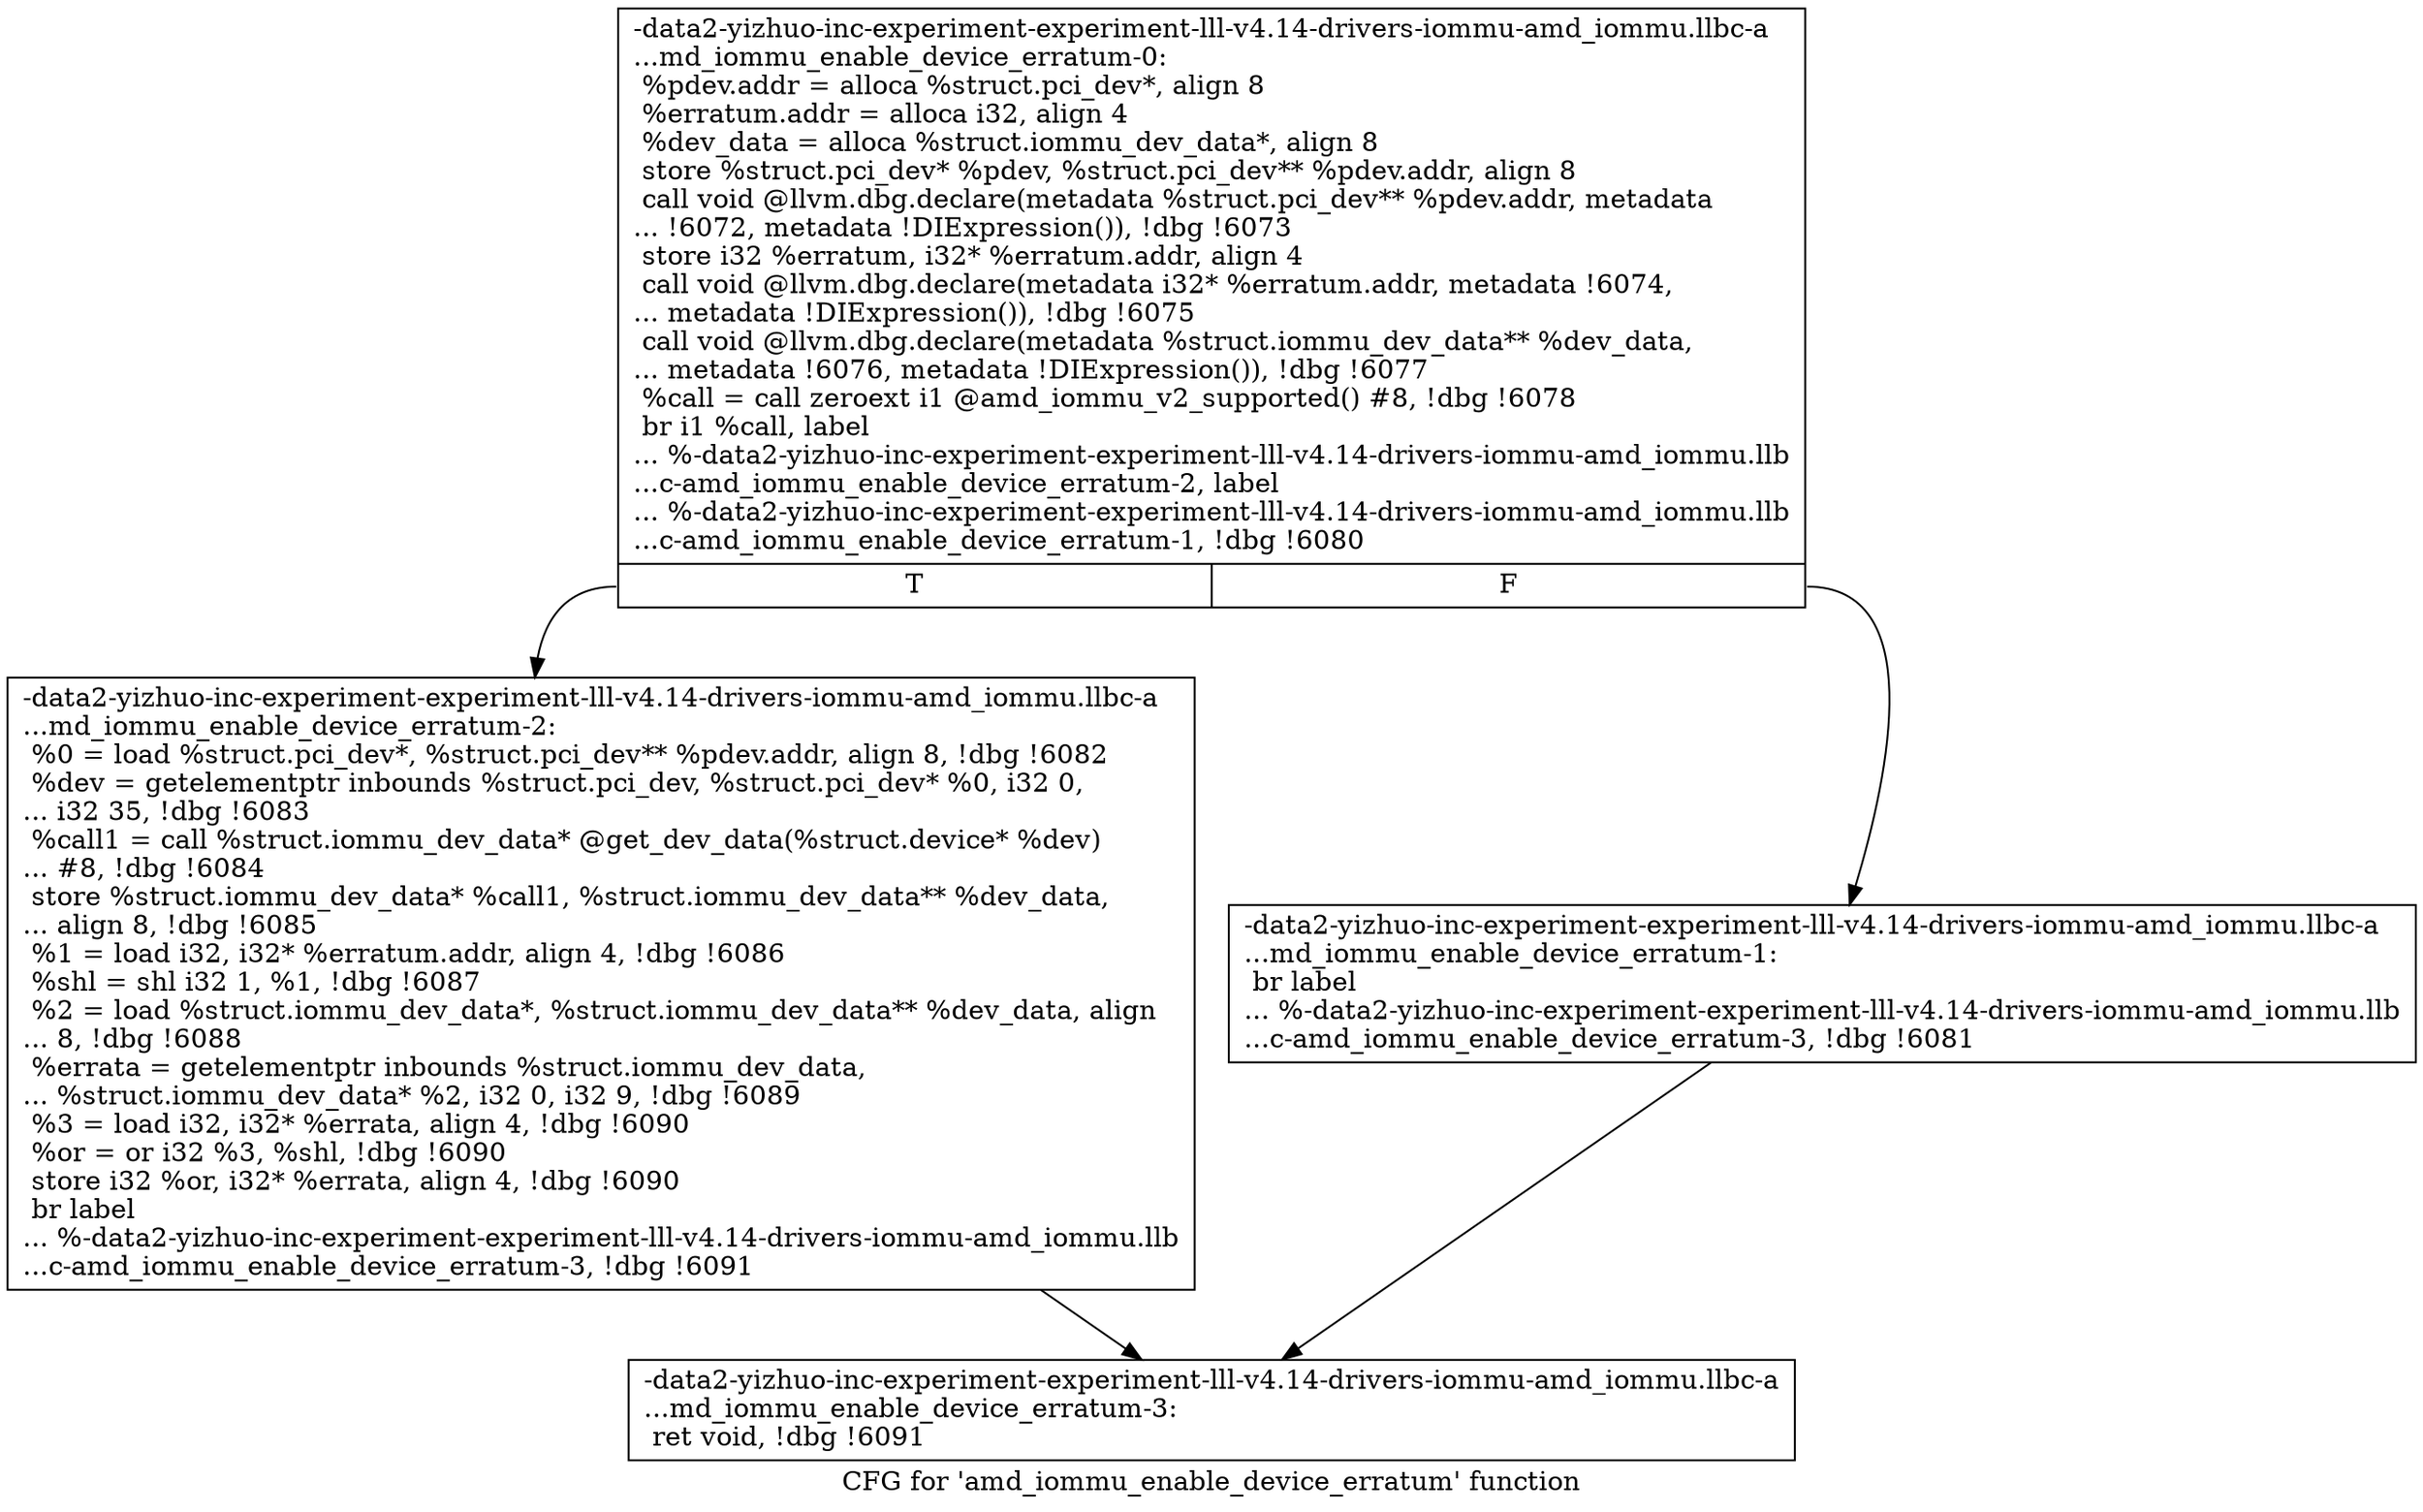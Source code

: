 digraph "CFG for 'amd_iommu_enable_device_erratum' function" {
	label="CFG for 'amd_iommu_enable_device_erratum' function";

	Node0x561b946e5300 [shape=record,label="{-data2-yizhuo-inc-experiment-experiment-lll-v4.14-drivers-iommu-amd_iommu.llbc-a\l...md_iommu_enable_device_erratum-0:\l  %pdev.addr = alloca %struct.pci_dev*, align 8\l  %erratum.addr = alloca i32, align 4\l  %dev_data = alloca %struct.iommu_dev_data*, align 8\l  store %struct.pci_dev* %pdev, %struct.pci_dev** %pdev.addr, align 8\l  call void @llvm.dbg.declare(metadata %struct.pci_dev** %pdev.addr, metadata\l... !6072, metadata !DIExpression()), !dbg !6073\l  store i32 %erratum, i32* %erratum.addr, align 4\l  call void @llvm.dbg.declare(metadata i32* %erratum.addr, metadata !6074,\l... metadata !DIExpression()), !dbg !6075\l  call void @llvm.dbg.declare(metadata %struct.iommu_dev_data** %dev_data,\l... metadata !6076, metadata !DIExpression()), !dbg !6077\l  %call = call zeroext i1 @amd_iommu_v2_supported() #8, !dbg !6078\l  br i1 %call, label\l... %-data2-yizhuo-inc-experiment-experiment-lll-v4.14-drivers-iommu-amd_iommu.llb\l...c-amd_iommu_enable_device_erratum-2, label\l... %-data2-yizhuo-inc-experiment-experiment-lll-v4.14-drivers-iommu-amd_iommu.llb\l...c-amd_iommu_enable_device_erratum-1, !dbg !6080\l|{<s0>T|<s1>F}}"];
	Node0x561b946e5300:s0 -> Node0x561b946e5f10;
	Node0x561b946e5300:s1 -> Node0x561b946e5ec0;
	Node0x561b946e5ec0 [shape=record,label="{-data2-yizhuo-inc-experiment-experiment-lll-v4.14-drivers-iommu-amd_iommu.llbc-a\l...md_iommu_enable_device_erratum-1: \l  br label\l... %-data2-yizhuo-inc-experiment-experiment-lll-v4.14-drivers-iommu-amd_iommu.llb\l...c-amd_iommu_enable_device_erratum-3, !dbg !6081\l}"];
	Node0x561b946e5ec0 -> Node0x561b946e5f60;
	Node0x561b946e5f10 [shape=record,label="{-data2-yizhuo-inc-experiment-experiment-lll-v4.14-drivers-iommu-amd_iommu.llbc-a\l...md_iommu_enable_device_erratum-2: \l  %0 = load %struct.pci_dev*, %struct.pci_dev** %pdev.addr, align 8, !dbg !6082\l  %dev = getelementptr inbounds %struct.pci_dev, %struct.pci_dev* %0, i32 0,\l... i32 35, !dbg !6083\l  %call1 = call %struct.iommu_dev_data* @get_dev_data(%struct.device* %dev)\l... #8, !dbg !6084\l  store %struct.iommu_dev_data* %call1, %struct.iommu_dev_data** %dev_data,\l... align 8, !dbg !6085\l  %1 = load i32, i32* %erratum.addr, align 4, !dbg !6086\l  %shl = shl i32 1, %1, !dbg !6087\l  %2 = load %struct.iommu_dev_data*, %struct.iommu_dev_data** %dev_data, align\l... 8, !dbg !6088\l  %errata = getelementptr inbounds %struct.iommu_dev_data,\l... %struct.iommu_dev_data* %2, i32 0, i32 9, !dbg !6089\l  %3 = load i32, i32* %errata, align 4, !dbg !6090\l  %or = or i32 %3, %shl, !dbg !6090\l  store i32 %or, i32* %errata, align 4, !dbg !6090\l  br label\l... %-data2-yizhuo-inc-experiment-experiment-lll-v4.14-drivers-iommu-amd_iommu.llb\l...c-amd_iommu_enable_device_erratum-3, !dbg !6091\l}"];
	Node0x561b946e5f10 -> Node0x561b946e5f60;
	Node0x561b946e5f60 [shape=record,label="{-data2-yizhuo-inc-experiment-experiment-lll-v4.14-drivers-iommu-amd_iommu.llbc-a\l...md_iommu_enable_device_erratum-3: \l  ret void, !dbg !6091\l}"];
}

